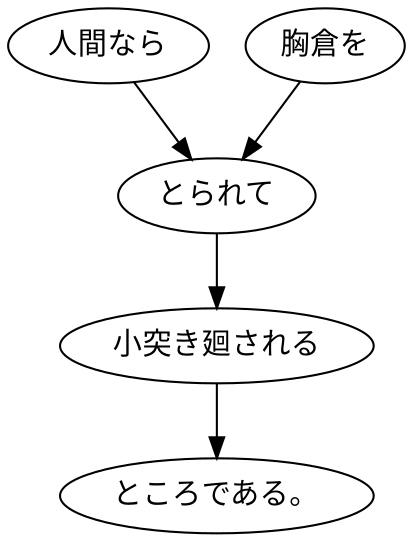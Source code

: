 digraph graph745 {
	node0 [label="人間なら"];
	node1 [label="胸倉を"];
	node2 [label="とられて"];
	node3 [label="小突き廻される"];
	node4 [label="ところである。"];
	node0 -> node2;
	node1 -> node2;
	node2 -> node3;
	node3 -> node4;
}
